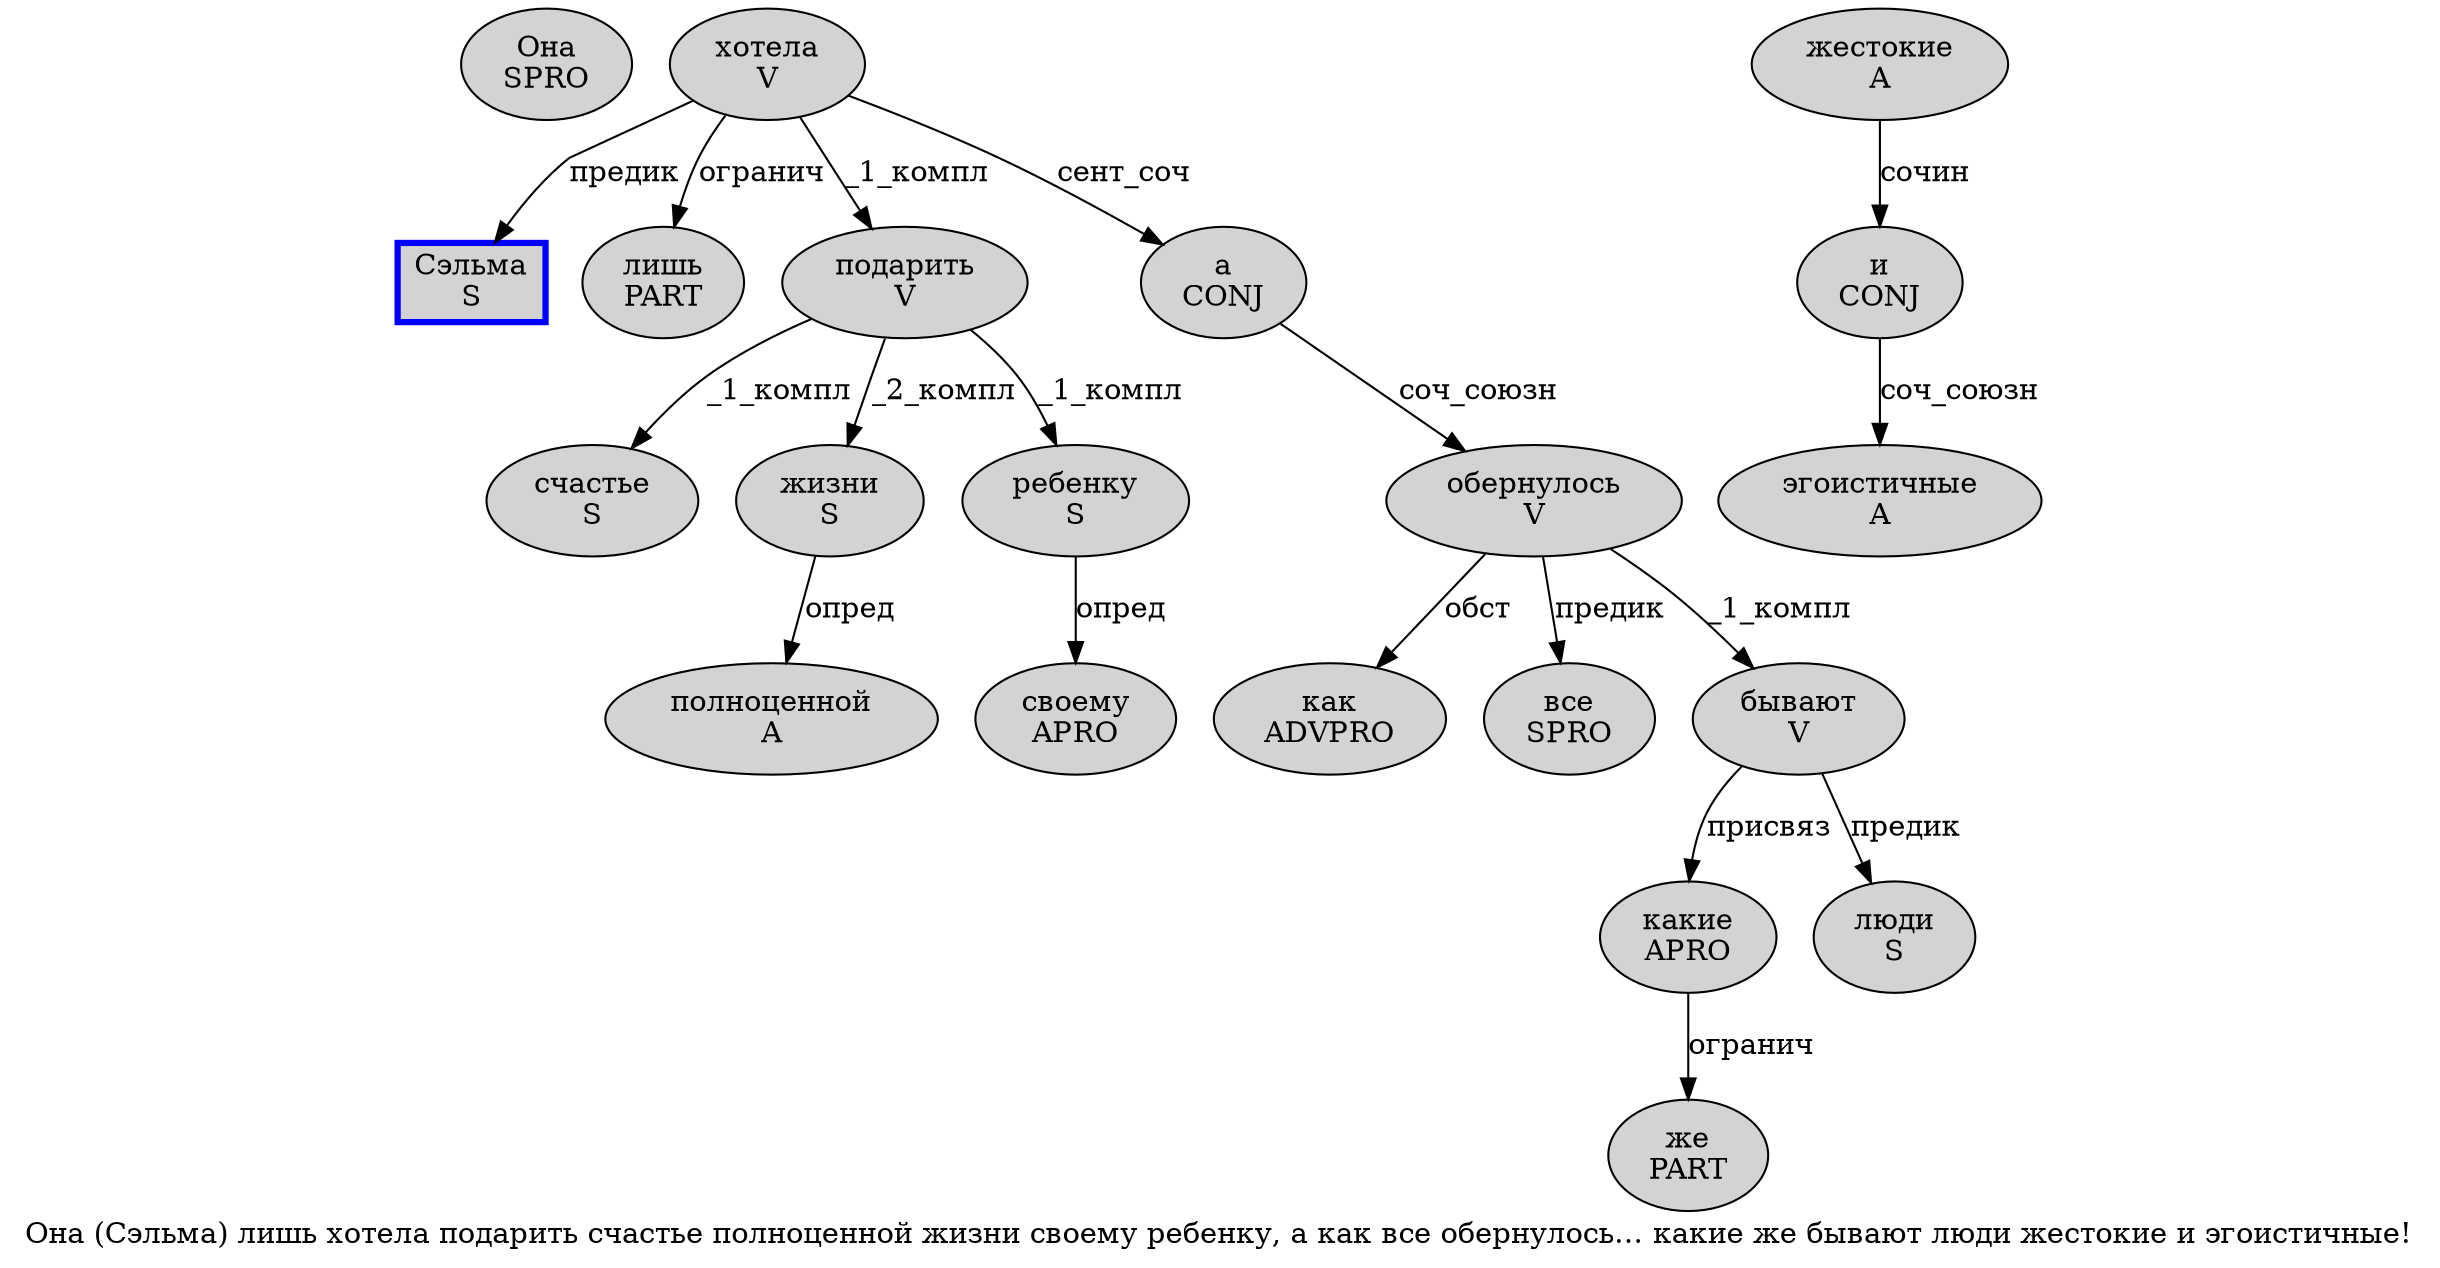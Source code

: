 digraph SENTENCE_213 {
	graph [label="Она (Сэльма) лишь хотела подарить счастье полноценной жизни своему ребенку, а как все обернулось… какие же бывают люди жестокие и эгоистичные!"]
	node [style=filled]
		0 [label="Она
SPRO" color="" fillcolor=lightgray penwidth=1 shape=ellipse]
		2 [label="Сэльма
S" color=blue fillcolor=lightgray penwidth=3 shape=box]
		4 [label="лишь
PART" color="" fillcolor=lightgray penwidth=1 shape=ellipse]
		5 [label="хотела
V" color="" fillcolor=lightgray penwidth=1 shape=ellipse]
		6 [label="подарить
V" color="" fillcolor=lightgray penwidth=1 shape=ellipse]
		7 [label="счастье
S" color="" fillcolor=lightgray penwidth=1 shape=ellipse]
		8 [label="полноценной
A" color="" fillcolor=lightgray penwidth=1 shape=ellipse]
		9 [label="жизни
S" color="" fillcolor=lightgray penwidth=1 shape=ellipse]
		10 [label="своему
APRO" color="" fillcolor=lightgray penwidth=1 shape=ellipse]
		11 [label="ребенку
S" color="" fillcolor=lightgray penwidth=1 shape=ellipse]
		13 [label="а
CONJ" color="" fillcolor=lightgray penwidth=1 shape=ellipse]
		14 [label="как
ADVPRO" color="" fillcolor=lightgray penwidth=1 shape=ellipse]
		15 [label="все
SPRO" color="" fillcolor=lightgray penwidth=1 shape=ellipse]
		16 [label="обернулось
V" color="" fillcolor=lightgray penwidth=1 shape=ellipse]
		18 [label="какие
APRO" color="" fillcolor=lightgray penwidth=1 shape=ellipse]
		19 [label="же
PART" color="" fillcolor=lightgray penwidth=1 shape=ellipse]
		20 [label="бывают
V" color="" fillcolor=lightgray penwidth=1 shape=ellipse]
		21 [label="люди
S" color="" fillcolor=lightgray penwidth=1 shape=ellipse]
		22 [label="жестокие
A" color="" fillcolor=lightgray penwidth=1 shape=ellipse]
		23 [label="и
CONJ" color="" fillcolor=lightgray penwidth=1 shape=ellipse]
		24 [label="эгоистичные
A" color="" fillcolor=lightgray penwidth=1 shape=ellipse]
			16 -> 14 [label="обст"]
			16 -> 15 [label="предик"]
			16 -> 20 [label="_1_компл"]
			9 -> 8 [label="опред"]
			18 -> 19 [label="огранич"]
			11 -> 10 [label="опред"]
			6 -> 7 [label="_1_компл"]
			6 -> 9 [label="_2_компл"]
			6 -> 11 [label="_1_компл"]
			13 -> 16 [label="соч_союзн"]
			5 -> 2 [label="предик"]
			5 -> 4 [label="огранич"]
			5 -> 6 [label="_1_компл"]
			5 -> 13 [label="сент_соч"]
			22 -> 23 [label="сочин"]
			20 -> 18 [label="присвяз"]
			20 -> 21 [label="предик"]
			23 -> 24 [label="соч_союзн"]
}